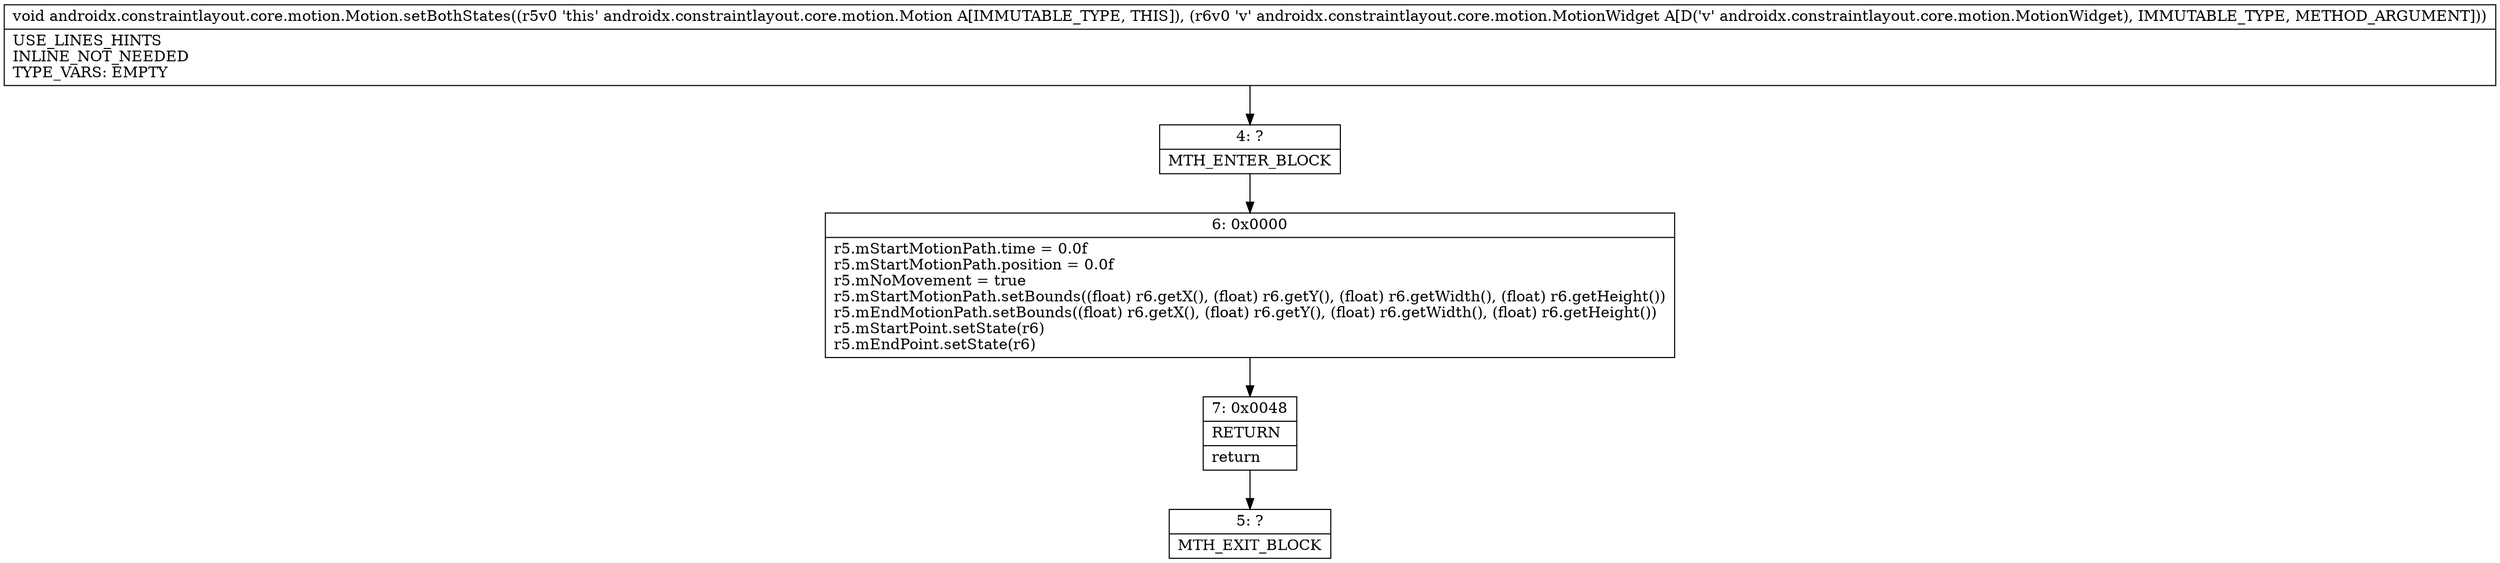 digraph "CFG forandroidx.constraintlayout.core.motion.Motion.setBothStates(Landroidx\/constraintlayout\/core\/motion\/MotionWidget;)V" {
Node_4 [shape=record,label="{4\:\ ?|MTH_ENTER_BLOCK\l}"];
Node_6 [shape=record,label="{6\:\ 0x0000|r5.mStartMotionPath.time = 0.0f\lr5.mStartMotionPath.position = 0.0f\lr5.mNoMovement = true\lr5.mStartMotionPath.setBounds((float) r6.getX(), (float) r6.getY(), (float) r6.getWidth(), (float) r6.getHeight())\lr5.mEndMotionPath.setBounds((float) r6.getX(), (float) r6.getY(), (float) r6.getWidth(), (float) r6.getHeight())\lr5.mStartPoint.setState(r6)\lr5.mEndPoint.setState(r6)\l}"];
Node_7 [shape=record,label="{7\:\ 0x0048|RETURN\l|return\l}"];
Node_5 [shape=record,label="{5\:\ ?|MTH_EXIT_BLOCK\l}"];
MethodNode[shape=record,label="{void androidx.constraintlayout.core.motion.Motion.setBothStates((r5v0 'this' androidx.constraintlayout.core.motion.Motion A[IMMUTABLE_TYPE, THIS]), (r6v0 'v' androidx.constraintlayout.core.motion.MotionWidget A[D('v' androidx.constraintlayout.core.motion.MotionWidget), IMMUTABLE_TYPE, METHOD_ARGUMENT]))  | USE_LINES_HINTS\lINLINE_NOT_NEEDED\lTYPE_VARS: EMPTY\l}"];
MethodNode -> Node_4;Node_4 -> Node_6;
Node_6 -> Node_7;
Node_7 -> Node_5;
}

